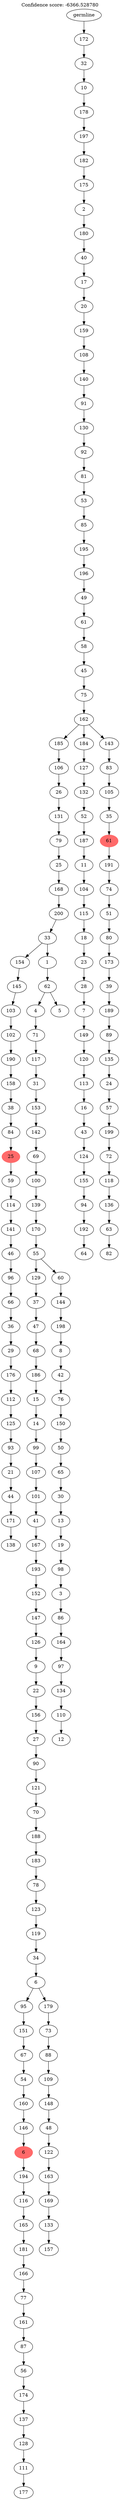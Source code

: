 digraph g {
	"202" -> "203";
	"203" [label="138"];
	"201" -> "202";
	"202" [label="171"];
	"200" -> "201";
	"201" [label="44"];
	"199" -> "200";
	"200" [label="21"];
	"198" -> "199";
	"199" [label="93"];
	"197" -> "198";
	"198" [label="125"];
	"196" -> "197";
	"197" [label="112"];
	"195" -> "196";
	"196" [label="176"];
	"194" -> "195";
	"195" [label="29"];
	"193" -> "194";
	"194" [label="36"];
	"192" -> "193";
	"193" [label="66"];
	"191" -> "192";
	"192" [label="96"];
	"190" -> "191";
	"191" [label="46"];
	"189" -> "190";
	"190" [label="141"];
	"188" -> "189";
	"189" [label="114"];
	"187" -> "188";
	"188" [label="59"];
	"186" -> "187";
	"187" [color=indianred1, style=filled, label="25"];
	"185" -> "186";
	"186" [label="84"];
	"184" -> "185";
	"185" [label="38"];
	"183" -> "184";
	"184" [label="158"];
	"182" -> "183";
	"183" [label="190"];
	"181" -> "182";
	"182" [label="102"];
	"180" -> "181";
	"181" [label="103"];
	"179" -> "180";
	"180" [label="145"];
	"176" -> "177";
	"177" [label="177"];
	"175" -> "176";
	"176" [label="111"];
	"174" -> "175";
	"175" [label="128"];
	"173" -> "174";
	"174" [label="137"];
	"172" -> "173";
	"173" [label="174"];
	"171" -> "172";
	"172" [label="56"];
	"170" -> "171";
	"171" [label="87"];
	"169" -> "170";
	"170" [label="161"];
	"168" -> "169";
	"169" [label="77"];
	"167" -> "168";
	"168" [label="166"];
	"166" -> "167";
	"167" [label="181"];
	"165" -> "166";
	"166" [label="165"];
	"164" -> "165";
	"165" [label="116"];
	"163" -> "164";
	"164" [label="194"];
	"162" -> "163";
	"163" [color=indianred1, style=filled, label="6"];
	"161" -> "162";
	"162" [label="146"];
	"160" -> "161";
	"161" [label="160"];
	"159" -> "160";
	"160" [label="54"];
	"158" -> "159";
	"159" [label="67"];
	"157" -> "158";
	"158" [label="151"];
	"155" -> "156";
	"156" [label="157"];
	"154" -> "155";
	"155" [label="133"];
	"153" -> "154";
	"154" [label="169"];
	"152" -> "153";
	"153" [label="163"];
	"151" -> "152";
	"152" [label="122"];
	"150" -> "151";
	"151" [label="48"];
	"149" -> "150";
	"150" [label="148"];
	"148" -> "149";
	"149" [label="109"];
	"147" -> "148";
	"148" [label="88"];
	"146" -> "147";
	"147" [label="73"];
	"145" -> "146";
	"146" [label="179"];
	"145" -> "157";
	"157" [label="95"];
	"144" -> "145";
	"145" [label="6"];
	"143" -> "144";
	"144" [label="34"];
	"142" -> "143";
	"143" [label="119"];
	"141" -> "142";
	"142" [label="123"];
	"140" -> "141";
	"141" [label="78"];
	"139" -> "140";
	"140" [label="183"];
	"138" -> "139";
	"139" [label="188"];
	"137" -> "138";
	"138" [label="70"];
	"136" -> "137";
	"137" [label="121"];
	"135" -> "136";
	"136" [label="90"];
	"134" -> "135";
	"135" [label="27"];
	"133" -> "134";
	"134" [label="156"];
	"132" -> "133";
	"133" [label="22"];
	"131" -> "132";
	"132" [label="9"];
	"130" -> "131";
	"131" [label="126"];
	"129" -> "130";
	"130" [label="147"];
	"128" -> "129";
	"129" [label="152"];
	"127" -> "128";
	"128" [label="193"];
	"126" -> "127";
	"127" [label="167"];
	"125" -> "126";
	"126" [label="41"];
	"124" -> "125";
	"125" [label="101"];
	"123" -> "124";
	"124" [label="107"];
	"122" -> "123";
	"123" [label="99"];
	"121" -> "122";
	"122" [label="14"];
	"120" -> "121";
	"121" [label="15"];
	"119" -> "120";
	"120" [label="186"];
	"118" -> "119";
	"119" [label="68"];
	"117" -> "118";
	"118" [label="47"];
	"116" -> "117";
	"117" [label="37"];
	"114" -> "115";
	"115" [label="12"];
	"113" -> "114";
	"114" [label="110"];
	"112" -> "113";
	"113" [label="134"];
	"111" -> "112";
	"112" [label="97"];
	"110" -> "111";
	"111" [label="164"];
	"109" -> "110";
	"110" [label="86"];
	"108" -> "109";
	"109" [label="3"];
	"107" -> "108";
	"108" [label="98"];
	"106" -> "107";
	"107" [label="19"];
	"105" -> "106";
	"106" [label="13"];
	"104" -> "105";
	"105" [label="30"];
	"103" -> "104";
	"104" [label="65"];
	"102" -> "103";
	"103" [label="50"];
	"101" -> "102";
	"102" [label="150"];
	"100" -> "101";
	"101" [label="76"];
	"99" -> "100";
	"100" [label="42"];
	"98" -> "99";
	"99" [label="8"];
	"97" -> "98";
	"98" [label="198"];
	"96" -> "97";
	"97" [label="144"];
	"95" -> "96";
	"96" [label="60"];
	"95" -> "116";
	"116" [label="129"];
	"94" -> "95";
	"95" [label="55"];
	"93" -> "94";
	"94" [label="170"];
	"92" -> "93";
	"93" [label="139"];
	"91" -> "92";
	"92" [label="100"];
	"90" -> "91";
	"91" [label="69"];
	"89" -> "90";
	"90" [label="142"];
	"88" -> "89";
	"89" [label="153"];
	"87" -> "88";
	"88" [label="31"];
	"86" -> "87";
	"87" [label="117"];
	"85" -> "86";
	"86" [label="71"];
	"84" -> "85";
	"85" [label="4"];
	"84" -> "178";
	"178" [label="5"];
	"83" -> "84";
	"84" [label="62"];
	"82" -> "83";
	"83" [label="1"];
	"82" -> "179";
	"179" [label="154"];
	"81" -> "82";
	"82" [label="33"];
	"80" -> "81";
	"81" [label="200"];
	"79" -> "80";
	"80" [label="168"];
	"78" -> "79";
	"79" [label="25"];
	"77" -> "78";
	"78" [label="79"];
	"76" -> "77";
	"77" [label="131"];
	"75" -> "76";
	"76" [label="26"];
	"74" -> "75";
	"75" [label="106"];
	"72" -> "73";
	"73" [label="64"];
	"71" -> "72";
	"72" [label="192"];
	"70" -> "71";
	"71" [label="94"];
	"69" -> "70";
	"70" [label="155"];
	"68" -> "69";
	"69" [label="124"];
	"67" -> "68";
	"68" [label="43"];
	"66" -> "67";
	"67" [label="16"];
	"65" -> "66";
	"66" [label="113"];
	"64" -> "65";
	"65" [label="120"];
	"63" -> "64";
	"64" [label="149"];
	"62" -> "63";
	"63" [label="7"];
	"61" -> "62";
	"62" [label="28"];
	"60" -> "61";
	"61" [label="23"];
	"59" -> "60";
	"60" [label="18"];
	"58" -> "59";
	"59" [label="115"];
	"57" -> "58";
	"58" [label="104"];
	"56" -> "57";
	"57" [label="11"];
	"55" -> "56";
	"56" [label="187"];
	"54" -> "55";
	"55" [label="52"];
	"53" -> "54";
	"54" [label="132"];
	"52" -> "53";
	"53" [label="127"];
	"50" -> "51";
	"51" [label="82"];
	"49" -> "50";
	"50" [label="63"];
	"48" -> "49";
	"49" [label="136"];
	"47" -> "48";
	"48" [label="118"];
	"46" -> "47";
	"47" [label="72"];
	"45" -> "46";
	"46" [label="199"];
	"44" -> "45";
	"45" [label="57"];
	"43" -> "44";
	"44" [label="24"];
	"42" -> "43";
	"43" [label="135"];
	"41" -> "42";
	"42" [label="89"];
	"40" -> "41";
	"41" [label="189"];
	"39" -> "40";
	"40" [label="39"];
	"38" -> "39";
	"39" [label="173"];
	"37" -> "38";
	"38" [label="80"];
	"36" -> "37";
	"37" [label="51"];
	"35" -> "36";
	"36" [label="74"];
	"34" -> "35";
	"35" [label="191"];
	"33" -> "34";
	"34" [color=indianred1, style=filled, label="61"];
	"32" -> "33";
	"33" [label="35"];
	"31" -> "32";
	"32" [label="105"];
	"30" -> "31";
	"31" [label="83"];
	"29" -> "30";
	"30" [label="143"];
	"29" -> "52";
	"52" [label="184"];
	"29" -> "74";
	"74" [label="185"];
	"28" -> "29";
	"29" [label="162"];
	"27" -> "28";
	"28" [label="75"];
	"26" -> "27";
	"27" [label="45"];
	"25" -> "26";
	"26" [label="58"];
	"24" -> "25";
	"25" [label="61"];
	"23" -> "24";
	"24" [label="49"];
	"22" -> "23";
	"23" [label="196"];
	"21" -> "22";
	"22" [label="195"];
	"20" -> "21";
	"21" [label="85"];
	"19" -> "20";
	"20" [label="53"];
	"18" -> "19";
	"19" [label="81"];
	"17" -> "18";
	"18" [label="92"];
	"16" -> "17";
	"17" [label="130"];
	"15" -> "16";
	"16" [label="91"];
	"14" -> "15";
	"15" [label="140"];
	"13" -> "14";
	"14" [label="108"];
	"12" -> "13";
	"13" [label="159"];
	"11" -> "12";
	"12" [label="20"];
	"10" -> "11";
	"11" [label="17"];
	"9" -> "10";
	"10" [label="40"];
	"8" -> "9";
	"9" [label="180"];
	"7" -> "8";
	"8" [label="2"];
	"6" -> "7";
	"7" [label="175"];
	"5" -> "6";
	"6" [label="182"];
	"4" -> "5";
	"5" [label="197"];
	"3" -> "4";
	"4" [label="178"];
	"2" -> "3";
	"3" [label="10"];
	"1" -> "2";
	"2" [label="32"];
	"0" -> "1";
	"1" [label="172"];
	"0" [label="germline"];
	labelloc="t";
	label="Confidence score: -6366.528780";
}
